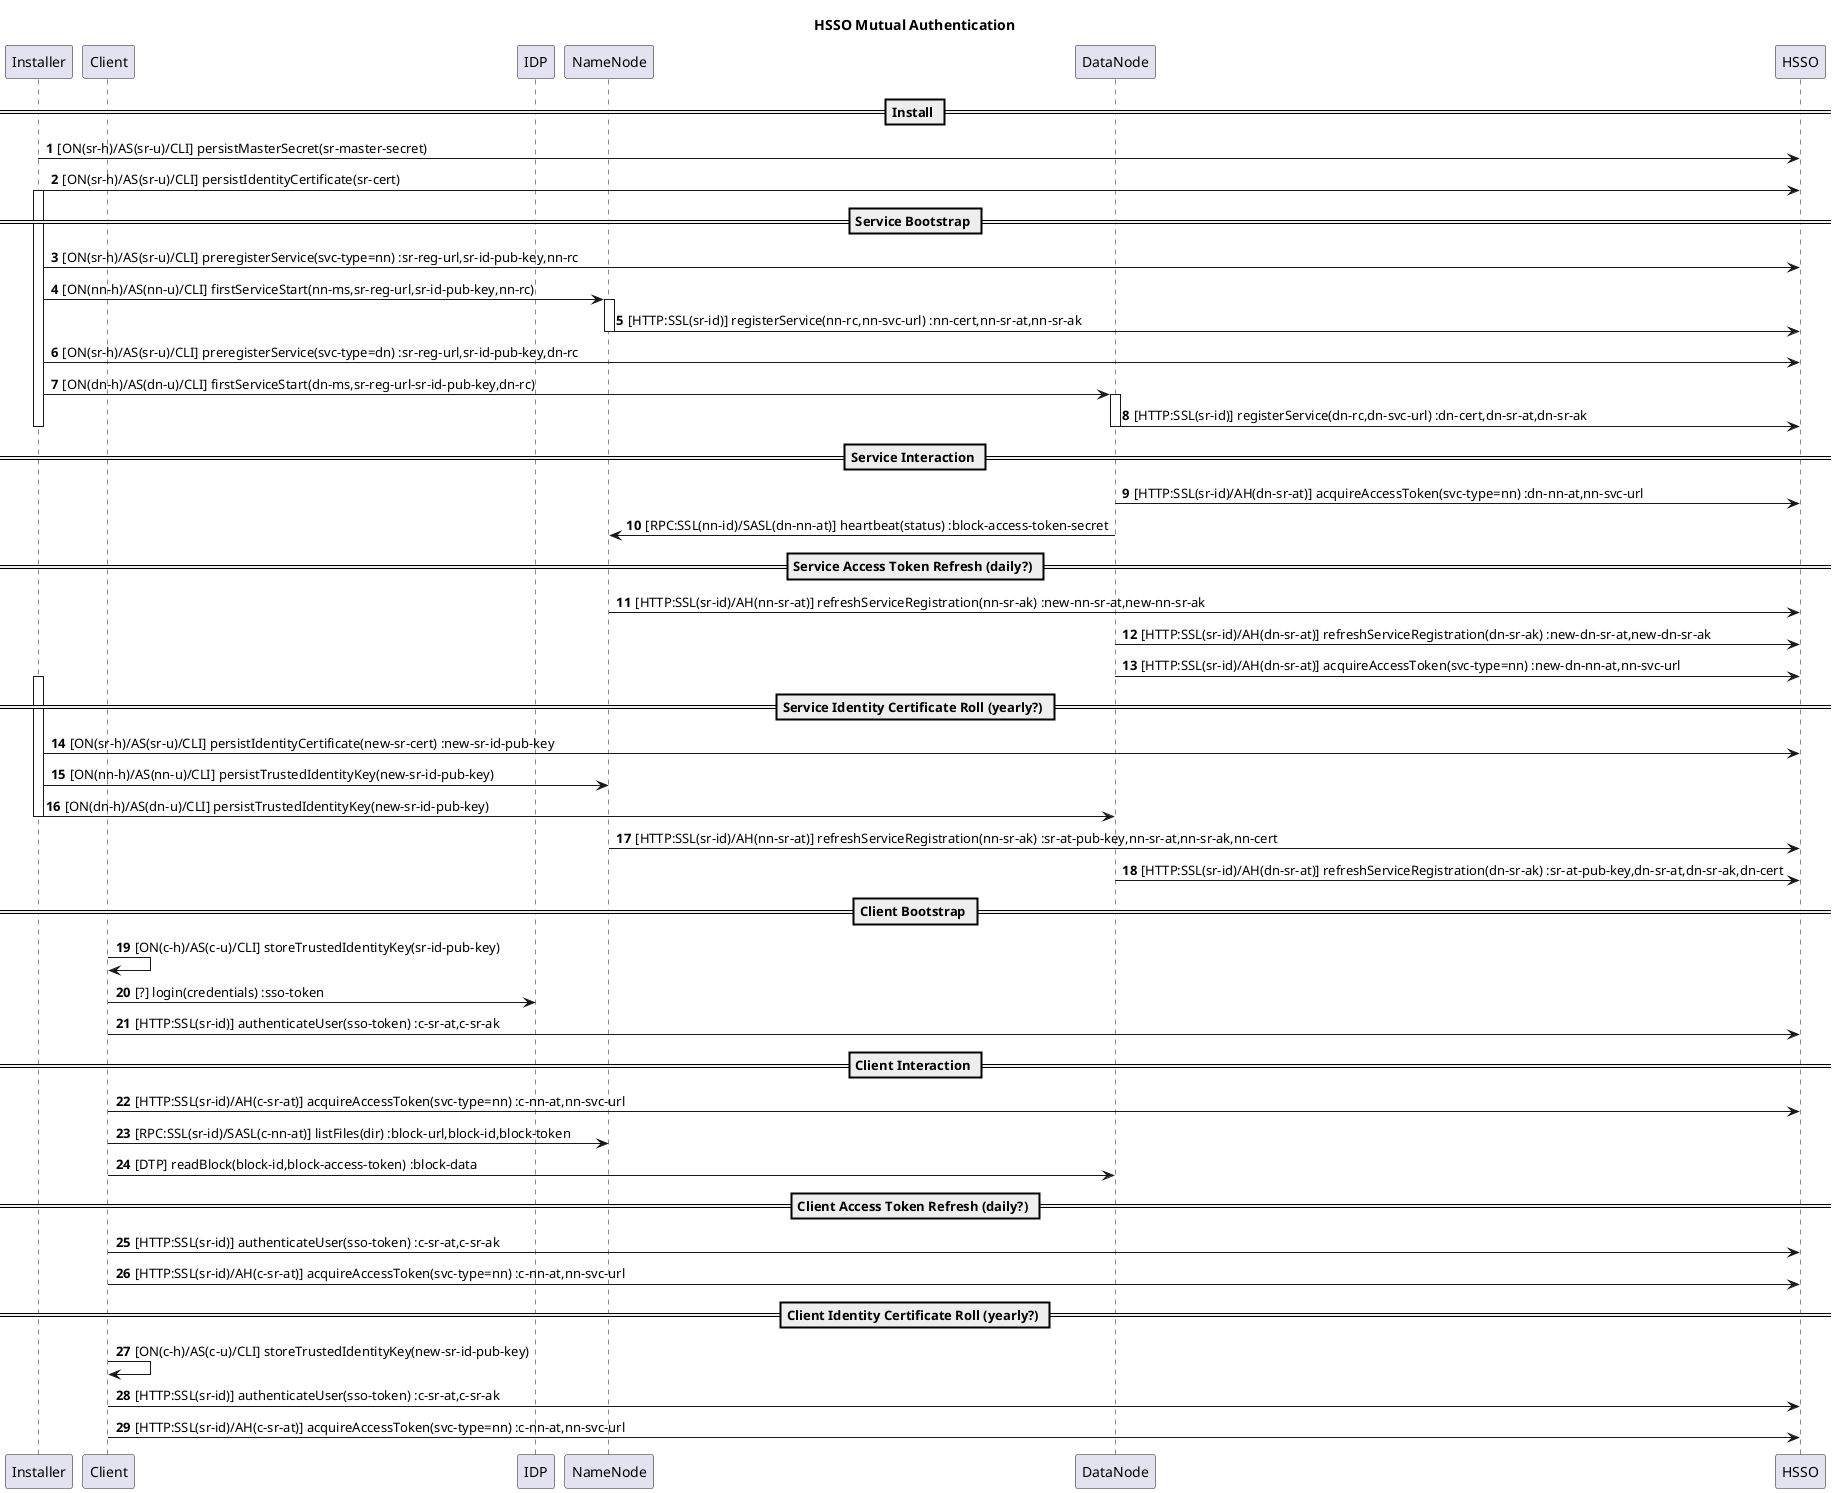 @startuml
autonumber
title HSSO Mutual Authentication

participant Installer as I
participant Client as C
participant IDP as IDP
participant NameNode as NN
participant DataNode as DN
participant HSSO as SR

'c = Client
'sr = Service Registry
'nn = Name Node
'svc = Service
'cert = Certificate
'pub-key = Public Key
'pri-key = Private Key
'ms = Master Secret
'rc = Registration Code
'ak = Authentication Key (opaque unique key known only by SR and svc/c. Like Kerberos service password)
'at = Access Token (See structure below)
'sk = Session Key (opaque unique key shared between client and service. Like Kerberos SessionKey)
'id = Identity (as in the identity asserted via SSL handshake)
'[Protocol:ServerAuth(data)/ClientAuth(identity)]
'reg-code = Registration code.  Short lived one time code.

'Access Token Structure
'x-y-at = encrypted with x-sr-ak {
'           encrypted with y-sr-ak { x-id, y-id, x-attrs, x-privs, expiry, x-y-sk }
'           [x-id,] y-id, expiry, x-y-sk }
' For SASL Mutual Authentication:
'   Consumer decrypts access-token with x-sr-ak and sends (AH/SASL) inner encrypted part to Service as client auth.
'   Service decrypts with y-sr-ak and encrypts x-id with x-y-sk and returns result to Consumer.
'   Consumer decrypts result with x-y-sk and verifies result matches x-id as server auth.
' Note: This mechanism only used with SASL mutual auth required and SSL not available.

'TODO:ISSUE: What can someone do with a stolen *-*-ak or *-*-sk?

== Install ==

I->SR: [ON(sr-h)/AS(sr-u)/CLI] persistMasterSecret(sr-master-secret)
I->SR: [ON(sr-h)/AS(sr-u)/CLI] persistIdentityCertificate(sr-cert)


== Service Bootstrap ==

activate I
I->SR: [ON(sr-h)/AS(sr-u)/CLI] preregisterService(svc-type=nn) :sr-reg-url,sr-id-pub-key,nn-rc
I->NN: [ON(nn-h)/AS(nn-u)/CLI] firstServiceStart(nn-ms,sr-reg-url,sr-id-pub-key,nn-rc)
  activate NN
  NN->SR: [HTTP:SSL(sr-id)] registerService(nn-rc,nn-svc-url) :nn-cert,nn-sr-at,nn-sr-ak
  deactivate NN

I->SR: [ON(sr-h)/AS(sr-u)/CLI] preregisterService(svc-type=dn) :sr-reg-url,sr-id-pub-key,dn-rc
I->DN: [ON(dn-h)/AS(dn-u)/CLI] firstServiceStart(dn-ms,sr-reg-url-sr-id-pub-key,dn-rc)
  activate DN
  DN->SR: [HTTP:SSL(sr-id)] registerService(dn-rc,dn-svc-url) :dn-cert,dn-sr-at,dn-sr-ak
  deactivate DN
deactivate I


== Service Interaction ==

'note right DataNode must verify that sr-id from SSL matches sr-id in dn-sr-at 
DN->SR: [HTTP:SSL(sr-id)/AH(dn-sr-at)] acquireAccessToken(svc-type=nn) :dn-nn-at,nn-svc-url

'note right DataNode must verify that nn-id from SSL matches nn-id in dn-nn-at.
'note right SASL can also provide mutual auth given access-token.
DN->NN: [RPC:SSL(nn-id)/SASL(dn-nn-at)] heartbeat(status) :block-access-token-secret


== Service Access Token Refresh (daily?) ==

NN->SR: [HTTP:SSL(sr-id)/AH(nn-sr-at)] refreshServiceRegistration(nn-sr-ak) :new-nn-sr-at,new-nn-sr-ak

DN->SR: [HTTP:SSL(sr-id)/AH(dn-sr-at)] refreshServiceRegistration(dn-sr-ak) :new-dn-sr-at,new-dn-sr-ak

DN->SR: [HTTP:SSL(sr-id)/AH(dn-sr-at)] acquireAccessToken(svc-type=nn) :new-dn-nn-at,nn-svc-url


== Service Identity Certificate Roll (yearly?) ==

activate I
I->SR: [ON(sr-h)/AS(sr-u)/CLI] persistIdentityCertificate(new-sr-cert) :new-sr-id-pub-key
I->NN: [ON(nn-h)/AS(nn-u)/CLI] persistTrustedIdentityKey(new-sr-id-pub-key)
I->DN: [ON(dn-h)/AS(dn-u)/CLI] persistTrustedIdentityKey(new-sr-id-pub-key)
deactivate I

'note right New nn-cert returned if SR detects this is required
NN->SR: [HTTP:SSL(sr-id)/AH(nn-sr-at)] refreshServiceRegistration(nn-sr-ak) :sr-at-pub-key,nn-sr-at,nn-sr-ak,nn-cert

'note right New dn-cert returned if SR detects this is required
DN->SR: [HTTP:SSL(sr-id)/AH(dn-sr-at)] refreshServiceRegistration(dn-sr-ak) :sr-at-pub-key,dn-sr-at,dn-sr-ak,dn-cert



== Client Bootstrap ==

C->C: [ON(c-h)/AS(c-u)/CLI] storeTrustedIdentityKey(sr-id-pub-key)

C->IDP: [?] login(credentials) :sso-token

C->SR: [HTTP:SSL(sr-id)] authenticateUser(sso-token) :c-sr-at,c-sr-ak


== Client Interaction ==

C->SR: [HTTP:SSL(sr-id)/AH(c-sr-at)] acquireAccessToken(svc-type=nn) :c-nn-at,nn-svc-url

C->NN: [RPC:SSL(sr-id)/SASL(c-nn-at)] listFiles(dir) :block-url,block-id,block-token

'note right No change to DTP initially.
C->DN: [DTP] readBlock(block-id,block-access-token) :block-data


== Client Access Token Refresh (daily?) ==

'Users must re-authenticate instead of refreshing because they can’t be trusted to store their c-sr-ak safely
C->SR: [HTTP:SSL(sr-id)] authenticateUser(sso-token) :c-sr-at,c-sr-ak

C->SR: [HTTP:SSL(sr-id)/AH(c-sr-at)] acquireAccessToken(svc-type=nn) :c-nn-at,nn-svc-url


== Client Identity Certificate Roll (yearly?) ==

C->C: [ON(c-h)/AS(c-u)/CLI] storeTrustedIdentityKey(new-sr-id-pub-key)

C->SR: [HTTP:SSL(sr-id)] authenticateUser(sso-token) :c-sr-at,c-sr-ak

C->SR: [HTTP:SSL(sr-id)/AH(c-sr-at)] acquireAccessToken(svc-type=nn) :c-nn-at,nn-svc-url

@enduml



== Gateway Boostrap ==

'TODO:ISSUE: How does Gateway fit into this picture?
' The authentication endpoint could wrap the AT into a GAT that it would check for in the AH and strip off inbound.
' Would be encrypted with g-sr-ak?

'TODO:ISSUE: How does a Gateway cluster of instances affect this?
'TODO:ISSUE: How does Oozie fit into this picture (i.e. delegation tokens).
'TODO:ISSUE: How would a cluster of NameNodes affect this?
'TODO:ISSUE: Should the svc-url be embedded in the access-token?

